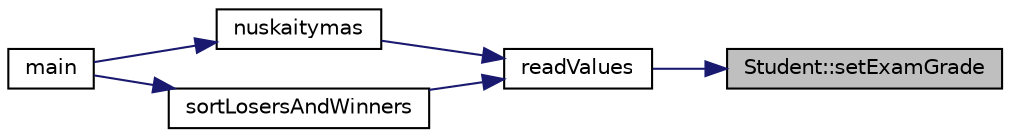 digraph "Student::setExamGrade"
{
 // LATEX_PDF_SIZE
  edge [fontname="Helvetica",fontsize="10",labelfontname="Helvetica",labelfontsize="10"];
  node [fontname="Helvetica",fontsize="10",shape=record];
  rankdir="RL";
  Node1 [label="Student::setExamGrade",height=0.2,width=0.4,color="black", fillcolor="grey75", style="filled", fontcolor="black",tooltip=" "];
  Node1 -> Node2 [dir="back",color="midnightblue",fontsize="10",style="solid",fontname="Helvetica"];
  Node2 [label="readValues",height=0.2,width=0.4,color="black", fillcolor="white", style="filled",URL="$read_values_8cpp.html#aa81b4618def639b4f3a9e8ceaf765f2d",tooltip=" "];
  Node2 -> Node3 [dir="back",color="midnightblue",fontsize="10",style="solid",fontname="Helvetica"];
  Node3 [label="nuskaitymas",height=0.2,width=0.4,color="black", fillcolor="white", style="filled",URL="$nuskaitymas_8cpp.html#affdef2a117ad7e29cfecbfb69aea9f7f",tooltip=" "];
  Node3 -> Node4 [dir="back",color="midnightblue",fontsize="10",style="solid",fontname="Helvetica"];
  Node4 [label="main",height=0.2,width=0.4,color="black", fillcolor="white", style="filled",URL="$main_8cpp.html#a0ddf1224851353fc92bfbff6f499fa97",tooltip=" "];
  Node2 -> Node5 [dir="back",color="midnightblue",fontsize="10",style="solid",fontname="Helvetica"];
  Node5 [label="sortLosersAndWinners",height=0.2,width=0.4,color="black", fillcolor="white", style="filled",URL="$sort_losers_and_winners_8cpp.html#a0de3f53f04360366f9f8bba624062d9a",tooltip=" "];
  Node5 -> Node4 [dir="back",color="midnightblue",fontsize="10",style="solid",fontname="Helvetica"];
}
